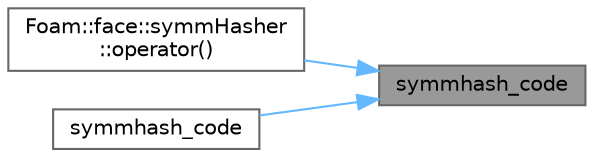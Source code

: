 digraph "symmhash_code"
{
 // LATEX_PDF_SIZE
  bgcolor="transparent";
  edge [fontname=Helvetica,fontsize=10,labelfontname=Helvetica,labelfontsize=10];
  node [fontname=Helvetica,fontsize=10,shape=box,height=0.2,width=0.4];
  rankdir="RL";
  Node1 [id="Node000001",label="symmhash_code",height=0.2,width=0.4,color="gray40", fillcolor="grey60", style="filled", fontcolor="black",tooltip=" "];
  Node1 -> Node2 [id="edge1_Node000001_Node000002",dir="back",color="steelblue1",style="solid",tooltip=" "];
  Node2 [id="Node000002",label="Foam::face::symmHasher\l::operator()",height=0.2,width=0.4,color="grey40", fillcolor="white", style="filled",URL="$structFoam_1_1face_1_1symmHasher.html#a2cbe2d72a5e167bffae14ad2faa168c6",tooltip=" "];
  Node1 -> Node3 [id="edge2_Node000001_Node000003",dir="back",color="steelblue1",style="solid",tooltip=" "];
  Node3 [id="Node000003",label="symmhash_code",height=0.2,width=0.4,color="grey40", fillcolor="white", style="filled",URL="$classFoam_1_1face.html#ae86c9646e446e36317296d031927cc6e",tooltip=" "];
}
